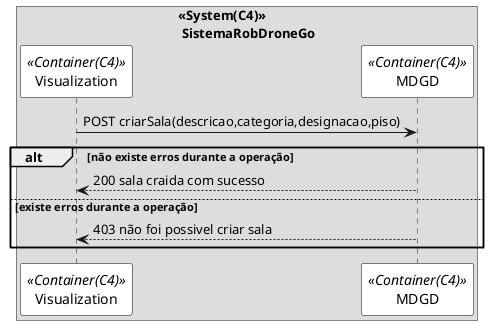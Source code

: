 @startuml vp2

skinparam sequence {
ParticipantBorderColor black
ParticipantBackgroundColor white
}

box "<<System(C4)>>\n SistemaRobDroneGo"
participant Visualization as ui <<Container(C4)>>
participant MDGD as mdl <<Container(C4)>>
ui -> mdl: POST criarSala(descricao,categoria,designacao,piso)
alt não existe erros durante a operação
mdl --> ui: 200 sala craida com sucesso
else existe erros durante a operação
mdl --> ui: 403 não foi possivel criar sala
end 

end box

@enduml
